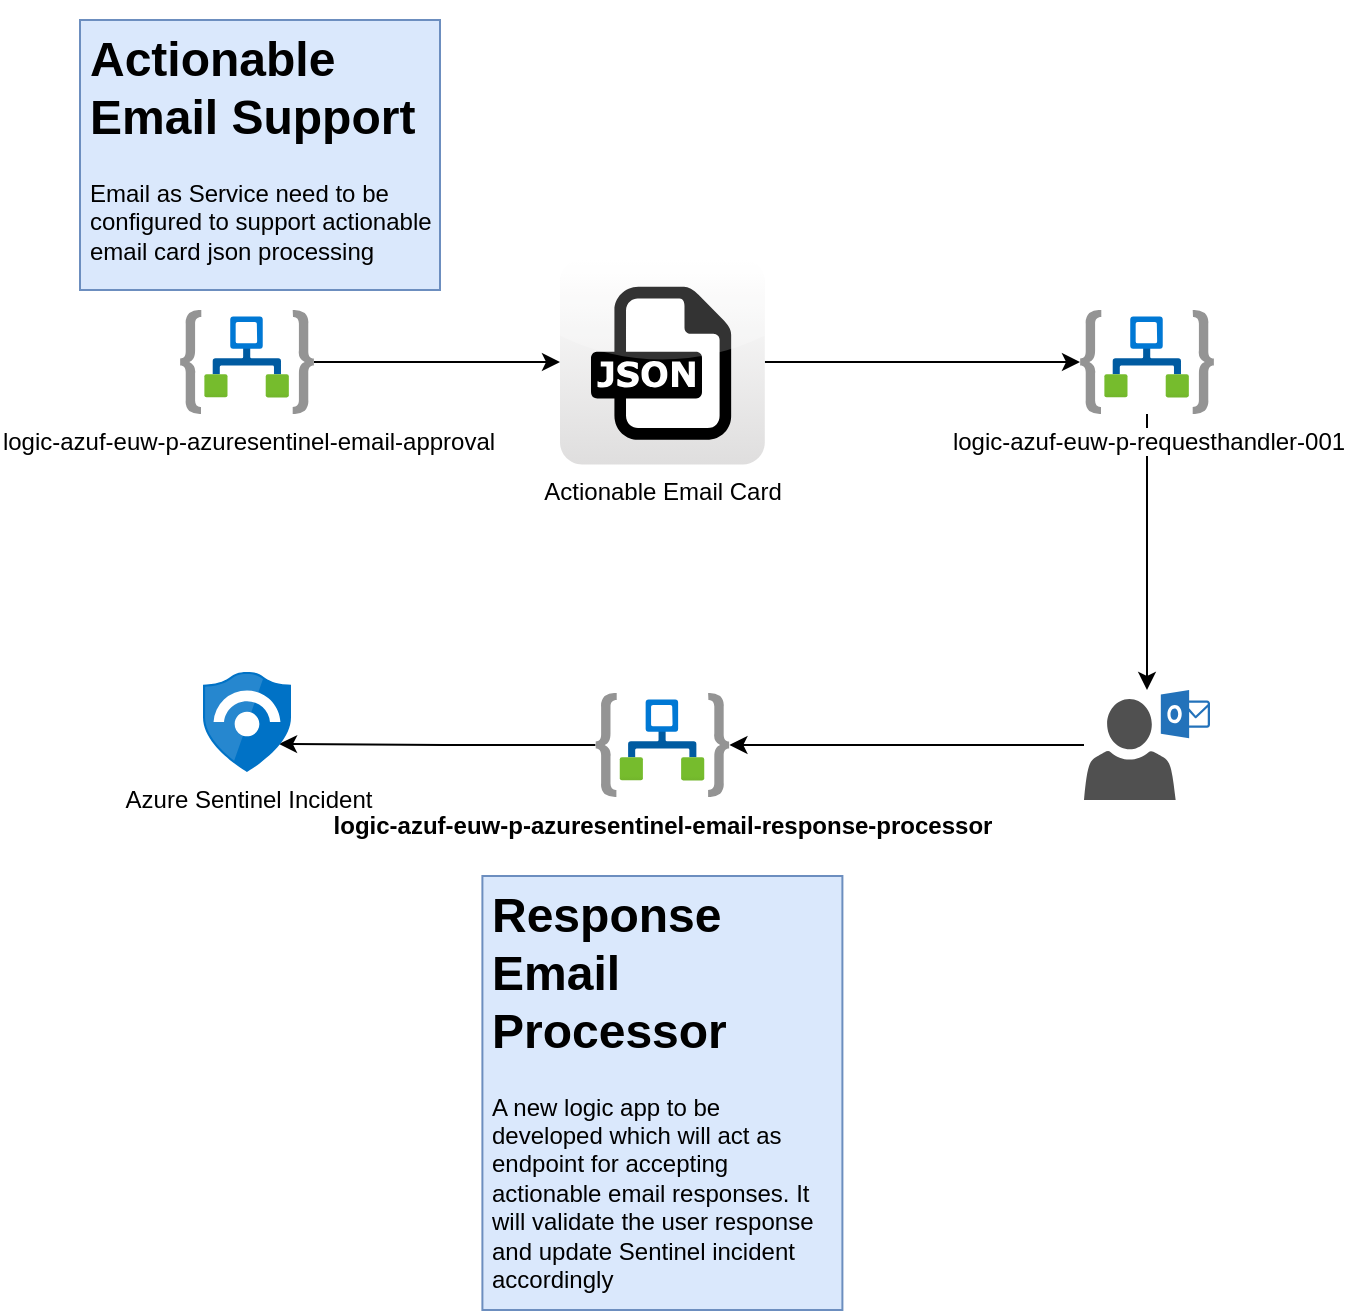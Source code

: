 <mxfile version="16.2.4" type="github">
  <diagram id="BfFZ1IgrDTQRf0SJ3uBB" name="Page-1">
    <mxGraphModel dx="1038" dy="579" grid="1" gridSize="10" guides="1" tooltips="1" connect="1" arrows="1" fold="1" page="1" pageScale="1" pageWidth="850" pageHeight="1100" math="0" shadow="0">
      <root>
        <mxCell id="0" />
        <mxCell id="1" parent="0" />
        <mxCell id="hbB-L0_1OT1uoQb4G8U5-9" style="edgeStyle=orthogonalEdgeStyle;rounded=0;orthogonalLoop=1;jettySize=auto;html=1;" edge="1" parent="1" source="hbB-L0_1OT1uoQb4G8U5-1" target="hbB-L0_1OT1uoQb4G8U5-2">
          <mxGeometry relative="1" as="geometry" />
        </mxCell>
        <mxCell id="hbB-L0_1OT1uoQb4G8U5-1" value="logic-azuf-euw-p-azuresentinel-email-approval" style="aspect=fixed;html=1;points=[];align=center;image;fontSize=12;image=img/lib/azure2/integration/Logic_Apps.svg;" vertex="1" parent="1">
          <mxGeometry x="100" y="200" width="67" height="52" as="geometry" />
        </mxCell>
        <mxCell id="hbB-L0_1OT1uoQb4G8U5-10" style="edgeStyle=orthogonalEdgeStyle;rounded=0;orthogonalLoop=1;jettySize=auto;html=1;" edge="1" parent="1" source="hbB-L0_1OT1uoQb4G8U5-2" target="hbB-L0_1OT1uoQb4G8U5-3">
          <mxGeometry relative="1" as="geometry" />
        </mxCell>
        <mxCell id="hbB-L0_1OT1uoQb4G8U5-2" value="Actionable Email Card" style="dashed=0;outlineConnect=0;html=1;align=center;labelPosition=center;verticalLabelPosition=bottom;verticalAlign=top;shape=mxgraph.webicons.json;gradientColor=#DFDEDE" vertex="1" parent="1">
          <mxGeometry x="290" y="174.8" width="102.4" height="102.4" as="geometry" />
        </mxCell>
        <mxCell id="hbB-L0_1OT1uoQb4G8U5-11" style="edgeStyle=orthogonalEdgeStyle;rounded=0;orthogonalLoop=1;jettySize=auto;html=1;" edge="1" parent="1" source="hbB-L0_1OT1uoQb4G8U5-3" target="hbB-L0_1OT1uoQb4G8U5-4">
          <mxGeometry relative="1" as="geometry" />
        </mxCell>
        <mxCell id="hbB-L0_1OT1uoQb4G8U5-3" value="logic-azuf-euw-p-requesthandler-001" style="aspect=fixed;html=1;points=[];align=center;image;fontSize=12;image=img/lib/azure2/integration/Logic_Apps.svg;" vertex="1" parent="1">
          <mxGeometry x="550" y="200" width="67" height="52" as="geometry" />
        </mxCell>
        <mxCell id="hbB-L0_1OT1uoQb4G8U5-12" style="edgeStyle=orthogonalEdgeStyle;rounded=0;orthogonalLoop=1;jettySize=auto;html=1;" edge="1" parent="1" source="hbB-L0_1OT1uoQb4G8U5-4" target="hbB-L0_1OT1uoQb4G8U5-5">
          <mxGeometry relative="1" as="geometry" />
        </mxCell>
        <mxCell id="hbB-L0_1OT1uoQb4G8U5-4" value="" style="sketch=0;pointerEvents=1;shadow=0;dashed=0;html=1;strokeColor=none;fillColor=#505050;labelPosition=center;verticalLabelPosition=bottom;verticalAlign=top;outlineConnect=0;align=center;shape=mxgraph.office.users.outlook_user;" vertex="1" parent="1">
          <mxGeometry x="552" y="390" width="63" height="55" as="geometry" />
        </mxCell>
        <mxCell id="hbB-L0_1OT1uoQb4G8U5-13" style="edgeStyle=orthogonalEdgeStyle;rounded=0;orthogonalLoop=1;jettySize=auto;html=1;entryX=0.864;entryY=0.72;entryDx=0;entryDy=0;entryPerimeter=0;" edge="1" parent="1" source="hbB-L0_1OT1uoQb4G8U5-5" target="hbB-L0_1OT1uoQb4G8U5-8">
          <mxGeometry relative="1" as="geometry" />
        </mxCell>
        <mxCell id="hbB-L0_1OT1uoQb4G8U5-5" value="&lt;b&gt;logic-azuf-euw-p-azuresentinel-email-response-processor&lt;/b&gt;" style="aspect=fixed;html=1;points=[];align=center;image;fontSize=12;image=img/lib/azure2/integration/Logic_Apps.svg;" vertex="1" parent="1">
          <mxGeometry x="307.7" y="391.5" width="67" height="52" as="geometry" />
        </mxCell>
        <mxCell id="hbB-L0_1OT1uoQb4G8U5-8" value="Azure Sentinel Incident" style="sketch=0;aspect=fixed;html=1;points=[];align=center;image;fontSize=12;image=img/lib/mscae/Azure_Sentinel.svg;" vertex="1" parent="1">
          <mxGeometry x="111.5" y="381" width="44" height="50" as="geometry" />
        </mxCell>
        <mxCell id="hbB-L0_1OT1uoQb4G8U5-14" value="&lt;h1&gt;Actionable Email Support&lt;/h1&gt;&lt;p&gt;Email as Service need to be configured to support actionable email card json processing&lt;/p&gt;" style="text;html=1;strokeColor=#6c8ebf;fillColor=#dae8fc;spacing=5;spacingTop=-20;whiteSpace=wrap;overflow=hidden;rounded=0;" vertex="1" parent="1">
          <mxGeometry x="50" y="55" width="180" height="135" as="geometry" />
        </mxCell>
        <mxCell id="hbB-L0_1OT1uoQb4G8U5-15" value="&lt;h1&gt;Response Email Processor&lt;/h1&gt;&lt;p&gt;A new logic app to be developed which will act as endpoint for accepting actionable email responses. It will validate the user response and update Sentinel incident accordingly&lt;/p&gt;" style="text;html=1;strokeColor=#6c8ebf;fillColor=#dae8fc;spacing=5;spacingTop=-20;whiteSpace=wrap;overflow=hidden;rounded=0;" vertex="1" parent="1">
          <mxGeometry x="251.2" y="483" width="180" height="217" as="geometry" />
        </mxCell>
      </root>
    </mxGraphModel>
  </diagram>
</mxfile>
